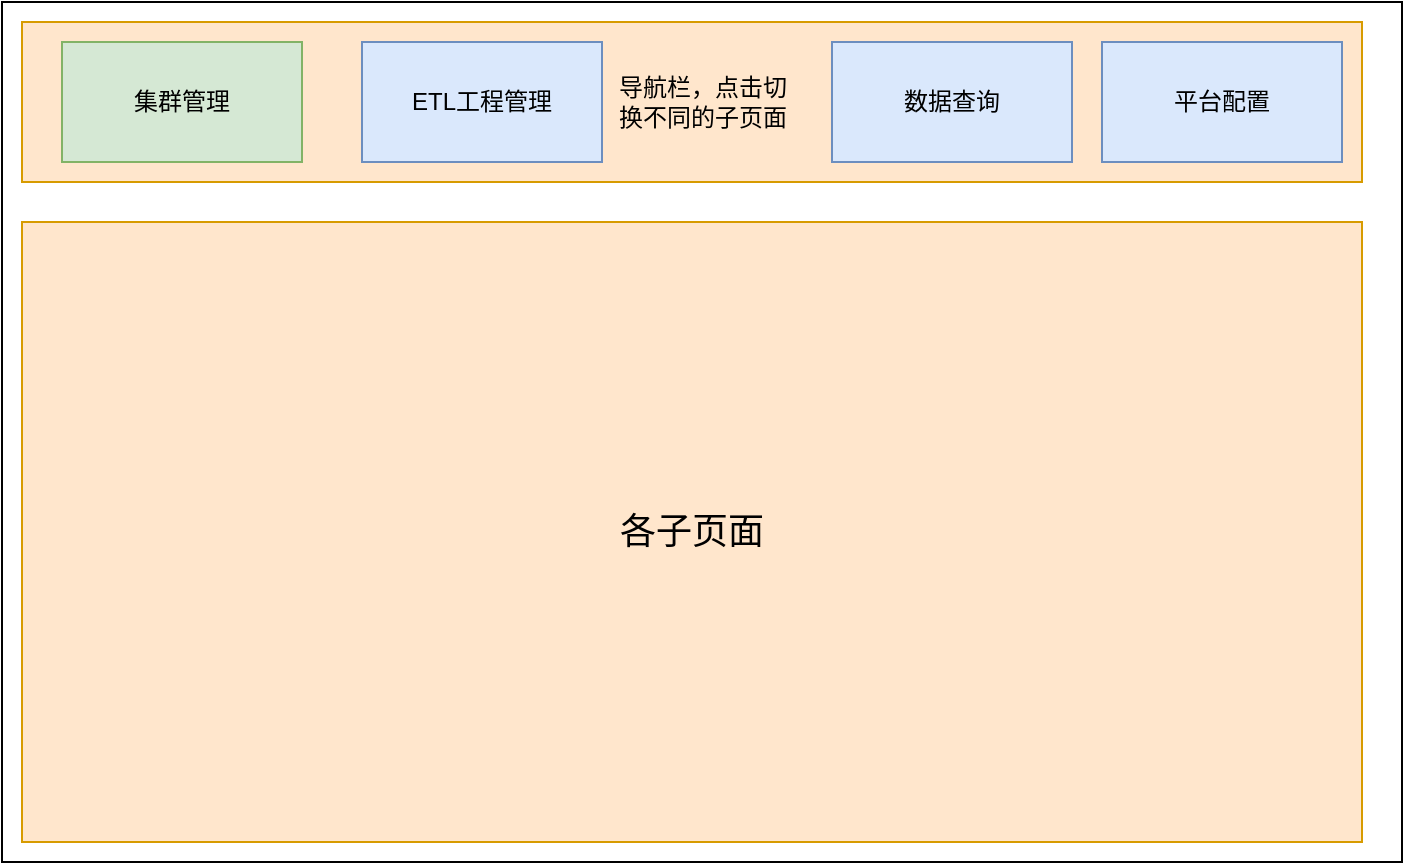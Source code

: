 <mxfile version="12.3.2" type="device" pages="3"><diagram id="DIL276-Xn9B4aMg3c1pm" name="页面草图"><mxGraphModel dx="852" dy="494" grid="1" gridSize="10" guides="1" tooltips="1" connect="1" arrows="1" fold="1" page="1" pageScale="1" pageWidth="827" pageHeight="1169" math="0" shadow="0"><root><mxCell id="GPx8ZkR1FztSG0qx6AJQ-0"/><mxCell id="GPx8ZkR1FztSG0qx6AJQ-1" parent="GPx8ZkR1FztSG0qx6AJQ-0"/><mxCell id="hEWqh26KY98Cjv5YJgTM-7" value="" style="rounded=0;whiteSpace=wrap;html=1;fillColor=none;" parent="GPx8ZkR1FztSG0qx6AJQ-1" vertex="1"><mxGeometry x="70" y="70" width="700" height="430" as="geometry"/></mxCell><mxCell id="hEWqh26KY98Cjv5YJgTM-0" value="" style="rounded=0;whiteSpace=wrap;html=1;fillColor=#ffe6cc;strokeColor=#d79b00;" parent="GPx8ZkR1FztSG0qx6AJQ-1" vertex="1"><mxGeometry x="80" y="80" width="670" height="80" as="geometry"/></mxCell><mxCell id="hEWqh26KY98Cjv5YJgTM-1" value="集群管理" style="rounded=0;whiteSpace=wrap;html=1;fillColor=#d5e8d4;strokeColor=#82b366;" parent="GPx8ZkR1FztSG0qx6AJQ-1" vertex="1"><mxGeometry x="100" y="90" width="120" height="60" as="geometry"/></mxCell><mxCell id="hEWqh26KY98Cjv5YJgTM-2" value="ETL工程管理" style="rounded=0;whiteSpace=wrap;html=1;fillColor=#dae8fc;strokeColor=#6c8ebf;" parent="GPx8ZkR1FztSG0qx6AJQ-1" vertex="1"><mxGeometry x="250" y="90" width="120" height="60" as="geometry"/></mxCell><mxCell id="hEWqh26KY98Cjv5YJgTM-3" value="数据查询" style="rounded=0;whiteSpace=wrap;html=1;fillColor=#dae8fc;strokeColor=#6c8ebf;" parent="GPx8ZkR1FztSG0qx6AJQ-1" vertex="1"><mxGeometry x="485" y="90" width="120" height="60" as="geometry"/></mxCell><mxCell id="hEWqh26KY98Cjv5YJgTM-4" value="平台配置" style="rounded=0;whiteSpace=wrap;html=1;fillColor=#dae8fc;strokeColor=#6c8ebf;" parent="GPx8ZkR1FztSG0qx6AJQ-1" vertex="1"><mxGeometry x="620" y="90" width="120" height="60" as="geometry"/></mxCell><mxCell id="hEWqh26KY98Cjv5YJgTM-6" value="&lt;font style=&quot;font-size: 18px&quot;&gt;各子页面&lt;/font&gt;" style="rounded=0;whiteSpace=wrap;html=1;fillColor=#ffe6cc;strokeColor=#d79b00;" parent="GPx8ZkR1FztSG0qx6AJQ-1" vertex="1"><mxGeometry x="80" y="180" width="670" height="310" as="geometry"/></mxCell><mxCell id="hEWqh26KY98Cjv5YJgTM-8" value="导航栏，点击切&lt;br&gt;换不同的子页面" style="text;html=1;align=center;verticalAlign=middle;resizable=0;points=[];;autosize=1;" parent="GPx8ZkR1FztSG0qx6AJQ-1" vertex="1"><mxGeometry x="370" y="105" width="100" height="30" as="geometry"/></mxCell></root></mxGraphModel></diagram><diagram id="eKnqTJPuqnl88-cfeomW" name="首页UI布局"><mxGraphModel dx="852" dy="494" grid="1" gridSize="10" guides="1" tooltips="1" connect="1" arrows="1" fold="1" page="1" pageScale="1" pageWidth="827" pageHeight="1169" math="0" shadow="0"><root><mxCell id="jcUi48DwgHuUGOeNo0zK-0"/><mxCell id="jcUi48DwgHuUGOeNo0zK-1" parent="jcUi48DwgHuUGOeNo0zK-0"/><mxCell id="laI1YKlwkfUo6a_L2rZ--12" value="" style="rounded=0;whiteSpace=wrap;html=1;fillColor=none;" vertex="1" parent="jcUi48DwgHuUGOeNo0zK-1"><mxGeometry x="100" y="170" width="580" height="290" as="geometry"/></mxCell><mxCell id="laI1YKlwkfUo6a_L2rZ--1" value="" style="rounded=0;whiteSpace=wrap;html=1;fillColor=none;" vertex="1" parent="jcUi48DwgHuUGOeNo0zK-1"><mxGeometry x="80" y="30" width="620" height="440" as="geometry"/></mxCell><mxCell id="laI1YKlwkfUo6a_L2rZ--3" value="" style="rounded=0;whiteSpace=wrap;html=1;fillColor=none;" vertex="1" parent="jcUi48DwgHuUGOeNo0zK-1"><mxGeometry x="90" y="50" width="590" height="90" as="geometry"/></mxCell><mxCell id="laI1YKlwkfUo6a_L2rZ--4" value="集群文件管理" style="rounded=0;whiteSpace=wrap;html=1;fillColor=none;" vertex="1" parent="jcUi48DwgHuUGOeNo0zK-1"><mxGeometry x="100" y="80" width="120" height="40" as="geometry"/></mxCell><mxCell id="laI1YKlwkfUo6a_L2rZ--5" value="ELT工程管理" style="rounded=0;whiteSpace=wrap;html=1;fillColor=none;" vertex="1" parent="jcUi48DwgHuUGOeNo0zK-1"><mxGeometry x="240" y="80" width="120" height="40" as="geometry"/></mxCell><mxCell id="laI1YKlwkfUo6a_L2rZ--6" value="数据查询" style="rounded=0;whiteSpace=wrap;html=1;fillColor=none;" vertex="1" parent="jcUi48DwgHuUGOeNo0zK-1"><mxGeometry x="390" y="80" width="120" height="40" as="geometry"/></mxCell><mxCell id="laI1YKlwkfUo6a_L2rZ--7" value="设置" style="rounded=0;whiteSpace=wrap;html=1;fillColor=none;" vertex="1" parent="jcUi48DwgHuUGOeNo0zK-1"><mxGeometry x="530" y="80" width="120" height="40" as="geometry"/></mxCell><mxCell id="laI1YKlwkfUo6a_L2rZ--8" style="edgeStyle=orthogonalEdgeStyle;rounded=0;orthogonalLoop=1;jettySize=auto;html=1;exitX=0.5;exitY=1;exitDx=0;exitDy=0;entryX=0.567;entryY=1.125;entryDx=0;entryDy=0;entryPerimeter=0;" edge="1" parent="jcUi48DwgHuUGOeNo0zK-1" source="laI1YKlwkfUo6a_L2rZ--6" target="laI1YKlwkfUo6a_L2rZ--6"><mxGeometry relative="1" as="geometry"/></mxCell><mxCell id="laI1YKlwkfUo6a_L2rZ--9" value="导航栏按钮" style="rounded=0;whiteSpace=wrap;html=1;fillColor=#dae8fc;strokeColor=#6c8ebf;" vertex="1" parent="jcUi48DwgHuUGOeNo0zK-1"><mxGeometry x="310" y="40" width="120" height="30" as="geometry"/></mxCell><mxCell id="laI1YKlwkfUo6a_L2rZ--11" value="子页面" style="rounded=0;whiteSpace=wrap;html=1;fillColor=#dae8fc;strokeColor=#6c8ebf;" vertex="1" parent="jcUi48DwgHuUGOeNo0zK-1"><mxGeometry x="350" y="260" width="120" height="60" as="geometry"/></mxCell></root></mxGraphModel></diagram><diagram id="u34pVjQHOq0qbyoJsjcQ" name="平台架构"><mxGraphModel dx="852" dy="494" grid="1" gridSize="10" guides="1" tooltips="1" connect="1" arrows="1" fold="1" page="1" pageScale="1" pageWidth="827" pageHeight="1169" math="0" shadow="0"><root><mxCell id="w45tGhdardVfLFR_IXlj-0"/><mxCell id="w45tGhdardVfLFR_IXlj-1" parent="w45tGhdardVfLFR_IXlj-0"/><mxCell id="w45tGhdardVfLFR_IXlj-2" value="Hadoop大数据集群&lt;br&gt;Hadoop+Spark+Livy" style="whiteSpace=wrap;html=1;aspect=fixed;" vertex="1" parent="w45tGhdardVfLFR_IXlj-1"><mxGeometry x="110" y="195" width="120" height="120" as="geometry"/></mxCell><mxCell id="w45tGhdardVfLFR_IXlj-3" style="edgeStyle=orthogonalEdgeStyle;rounded=0;orthogonalLoop=1;jettySize=auto;html=1;" edge="1" parent="w45tGhdardVfLFR_IXlj-1" source="w45tGhdardVfLFR_IXlj-5"><mxGeometry relative="1" as="geometry"><mxPoint x="240" y="250" as="targetPoint"/><Array as="points"><mxPoint x="340" y="250"/><mxPoint x="260" y="250"/></Array></mxGeometry></mxCell><mxCell id="w45tGhdardVfLFR_IXlj-4" style="edgeStyle=orthogonalEdgeStyle;rounded=0;orthogonalLoop=1;jettySize=auto;html=1;" edge="1" parent="w45tGhdardVfLFR_IXlj-1" source="w45tGhdardVfLFR_IXlj-5"><mxGeometry relative="1" as="geometry"><mxPoint x="180" y="320" as="targetPoint"/></mxGeometry></mxCell><mxCell id="w45tGhdardVfLFR_IXlj-5" value="Django后台" style="whiteSpace=wrap;html=1;aspect=fixed;fillColor=#dae8fc;strokeColor=#6c8ebf;" vertex="1" parent="w45tGhdardVfLFR_IXlj-1"><mxGeometry x="230" y="450" width="120" height="120" as="geometry"/></mxCell><mxCell id="w45tGhdardVfLFR_IXlj-6" value="Vue.js 前端&lt;br&gt;编辑任务" style="whiteSpace=wrap;html=1;aspect=fixed;fillColor=#dae8fc;strokeColor=#6c8ebf;" vertex="1" parent="w45tGhdardVfLFR_IXlj-1"><mxGeometry x="491" y="450" width="120" height="120" as="geometry"/></mxCell><mxCell id="w45tGhdardVfLFR_IXlj-7" value="ajax交互" style="text;html=1;align=center;verticalAlign=middle;resizable=0;points=[];;autosize=1;" vertex="1" parent="w45tGhdardVfLFR_IXlj-1"><mxGeometry x="395" y="520" width="60" height="20" as="geometry"/></mxCell><mxCell id="w45tGhdardVfLFR_IXlj-8" value="向Livy 提交任务 和 得到执行结果" style="text;html=1;align=center;verticalAlign=middle;resizable=0;points=[];;autosize=1;direction=south;" vertex="1" parent="w45tGhdardVfLFR_IXlj-1"><mxGeometry x="340" y="305" width="190" height="20" as="geometry"/></mxCell><mxCell id="w45tGhdardVfLFR_IXlj-9" value="pyhdfs访问HDFS文件" style="text;html=1;align=center;verticalAlign=middle;resizable=0;points=[];;autosize=1;" vertex="1" parent="w45tGhdardVfLFR_IXlj-1"><mxGeometry x="65" y="385" width="130" height="20" as="geometry"/></mxCell><mxCell id="w45tGhdardVfLFR_IXlj-10" value="" style="endArrow=classic;startArrow=classic;html=1;entryX=0;entryY=0.5;entryDx=0;entryDy=0;exitX=1;exitY=0.5;exitDx=0;exitDy=0;" edge="1" parent="w45tGhdardVfLFR_IXlj-1" source="w45tGhdardVfLFR_IXlj-5" target="w45tGhdardVfLFR_IXlj-6"><mxGeometry width="50" height="50" relative="1" as="geometry"><mxPoint x="380" y="570" as="sourcePoint"/><mxPoint x="430" y="520" as="targetPoint"/></mxGeometry></mxCell><mxCell id="w45tGhdardVfLFR_IXlj-11" value="数据交互" style="text;html=1;align=center;verticalAlign=middle;resizable=0;points=[];;autosize=1;" vertex="1" parent="w45tGhdardVfLFR_IXlj-1"><mxGeometry x="395" y="490" width="60" height="20" as="geometry"/></mxCell><mxCell id="w45tGhdardVfLFR_IXlj-12" value="" style="rounded=0;whiteSpace=wrap;html=1;fillColor=none;strokeColor=#d6b656;" vertex="1" parent="w45tGhdardVfLFR_IXlj-1"><mxGeometry x="205" y="430" width="460" height="160" as="geometry"/></mxCell><mxCell id="w45tGhdardVfLFR_IXlj-13" value="大数据离线分析平台" style="text;html=1;strokeColor=#d79b00;fillColor=#ffe6cc;align=center;verticalAlign=middle;whiteSpace=wrap;rounded=0;" vertex="1" parent="w45tGhdardVfLFR_IXlj-1"><mxGeometry x="355.5" y="560" width="130" height="20" as="geometry"/></mxCell></root></mxGraphModel></diagram></mxfile>